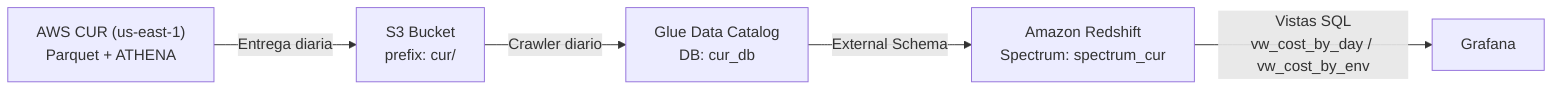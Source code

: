 flowchart LR
  CUR["AWS CUR (us-east-1)<br/>Parquet + ATHENA"] -->|Entrega diaria| S3["S3 Bucket<br/>prefix: cur/"]
  S3 -->|Crawler diario| GLUE["Glue Data Catalog<br/>DB: cur_db"]
  GLUE -->|External Schema| RS["Amazon Redshift<br/>Spectrum: spectrum_cur"]
  RS -->|Vistas SQL<br/>vw_cost_by_day / vw_cost_by_env| GRAFANA[Grafana]